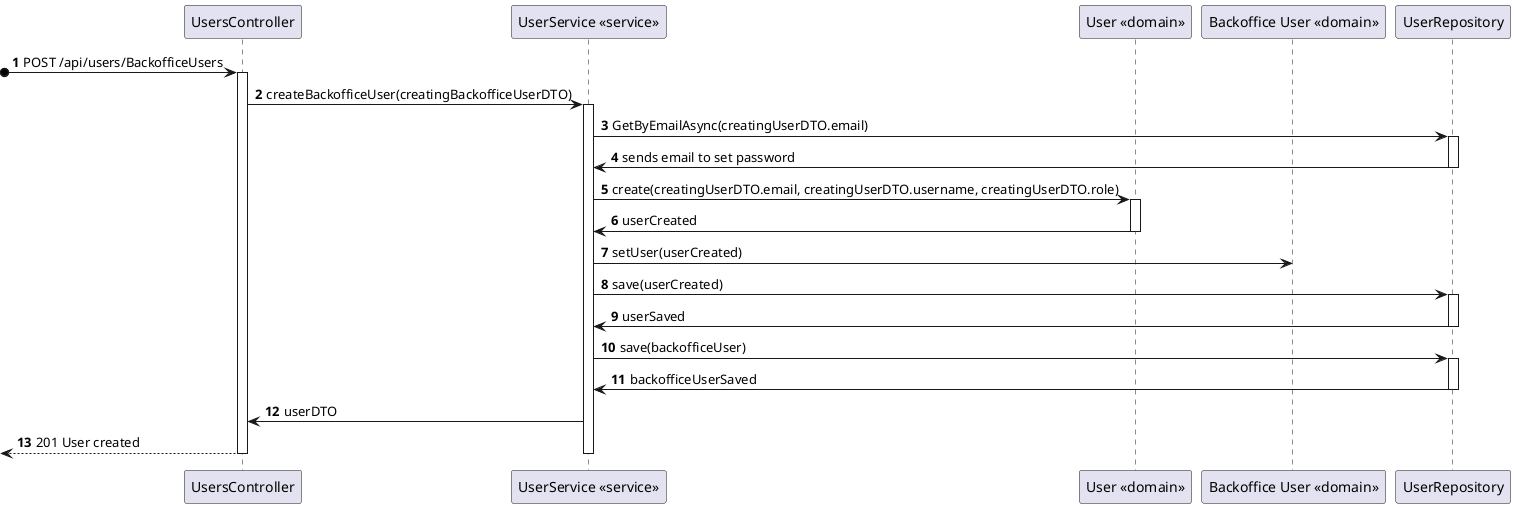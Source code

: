 @startuml 
autonumber
participant CTRL as "UsersController"
participant SERVICE as "UserService <<service>>"
participant User as "User <<domain>>"
participant BackofficeUser as "Backoffice User <<domain>>"
participant USERREPO as "UserRepository"

?o-> CTRL : POST /api/users/BackofficeUsers
activate CTRL

CTRL -> SERVICE : createBackofficeUser(creatingBackofficeUserDTO)
activate SERVICE

SERVICE -> USERREPO : GetByEmailAsync(creatingUserDTO.email)
activate USERREPO

    USERREPO -> SERVICE : sends email to set password
    deactivate USERREPO

    SERVICE -> User : create(creatingUserDTO.email, creatingUserDTO.username, creatingUserDTO.role)
    activate User

    User -> SERVICE : userCreated
    deactivate User

    SERVICE -> BackofficeUser : setUser(userCreated)
    SERVICE -> USERREPO : save(userCreated)
    activate USERREPO

    USERREPO -> SERVICE : userSaved
    deactivate USERREPO

    SERVICE -> USERREPO : save(backofficeUser)
    activate USERREPO

    USERREPO -> SERVICE : backofficeUserSaved
    deactivate USERREPO

    SERVICE -> CTRL : userDTO
    
    <-- CTRL : 201 User created

deactivate SERVICE
deactivate CTRL
@enduml
